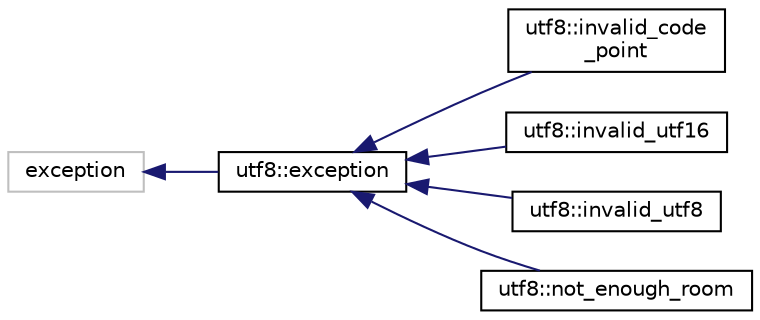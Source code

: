 digraph "Graphical Class Hierarchy"
{
  edge [fontname="Helvetica",fontsize="10",labelfontname="Helvetica",labelfontsize="10"];
  node [fontname="Helvetica",fontsize="10",shape=record];
  rankdir="LR";
  Node1 [label="exception",height=0.2,width=0.4,color="grey75", fillcolor="white", style="filled"];
  Node1 -> Node2 [dir="back",color="midnightblue",fontsize="10",style="solid",fontname="Helvetica"];
  Node2 [label="utf8::exception",height=0.2,width=0.4,color="black", fillcolor="white", style="filled",URL="$classutf8_1_1exception.html"];
  Node2 -> Node3 [dir="back",color="midnightblue",fontsize="10",style="solid",fontname="Helvetica"];
  Node3 [label="utf8::invalid_code\l_point",height=0.2,width=0.4,color="black", fillcolor="white", style="filled",URL="$classutf8_1_1invalid__code__point.html"];
  Node2 -> Node4 [dir="back",color="midnightblue",fontsize="10",style="solid",fontname="Helvetica"];
  Node4 [label="utf8::invalid_utf16",height=0.2,width=0.4,color="black", fillcolor="white", style="filled",URL="$classutf8_1_1invalid__utf16.html"];
  Node2 -> Node5 [dir="back",color="midnightblue",fontsize="10",style="solid",fontname="Helvetica"];
  Node5 [label="utf8::invalid_utf8",height=0.2,width=0.4,color="black", fillcolor="white", style="filled",URL="$classutf8_1_1invalid__utf8.html"];
  Node2 -> Node6 [dir="back",color="midnightblue",fontsize="10",style="solid",fontname="Helvetica"];
  Node6 [label="utf8::not_enough_room",height=0.2,width=0.4,color="black", fillcolor="white", style="filled",URL="$classutf8_1_1not__enough__room.html"];
}
